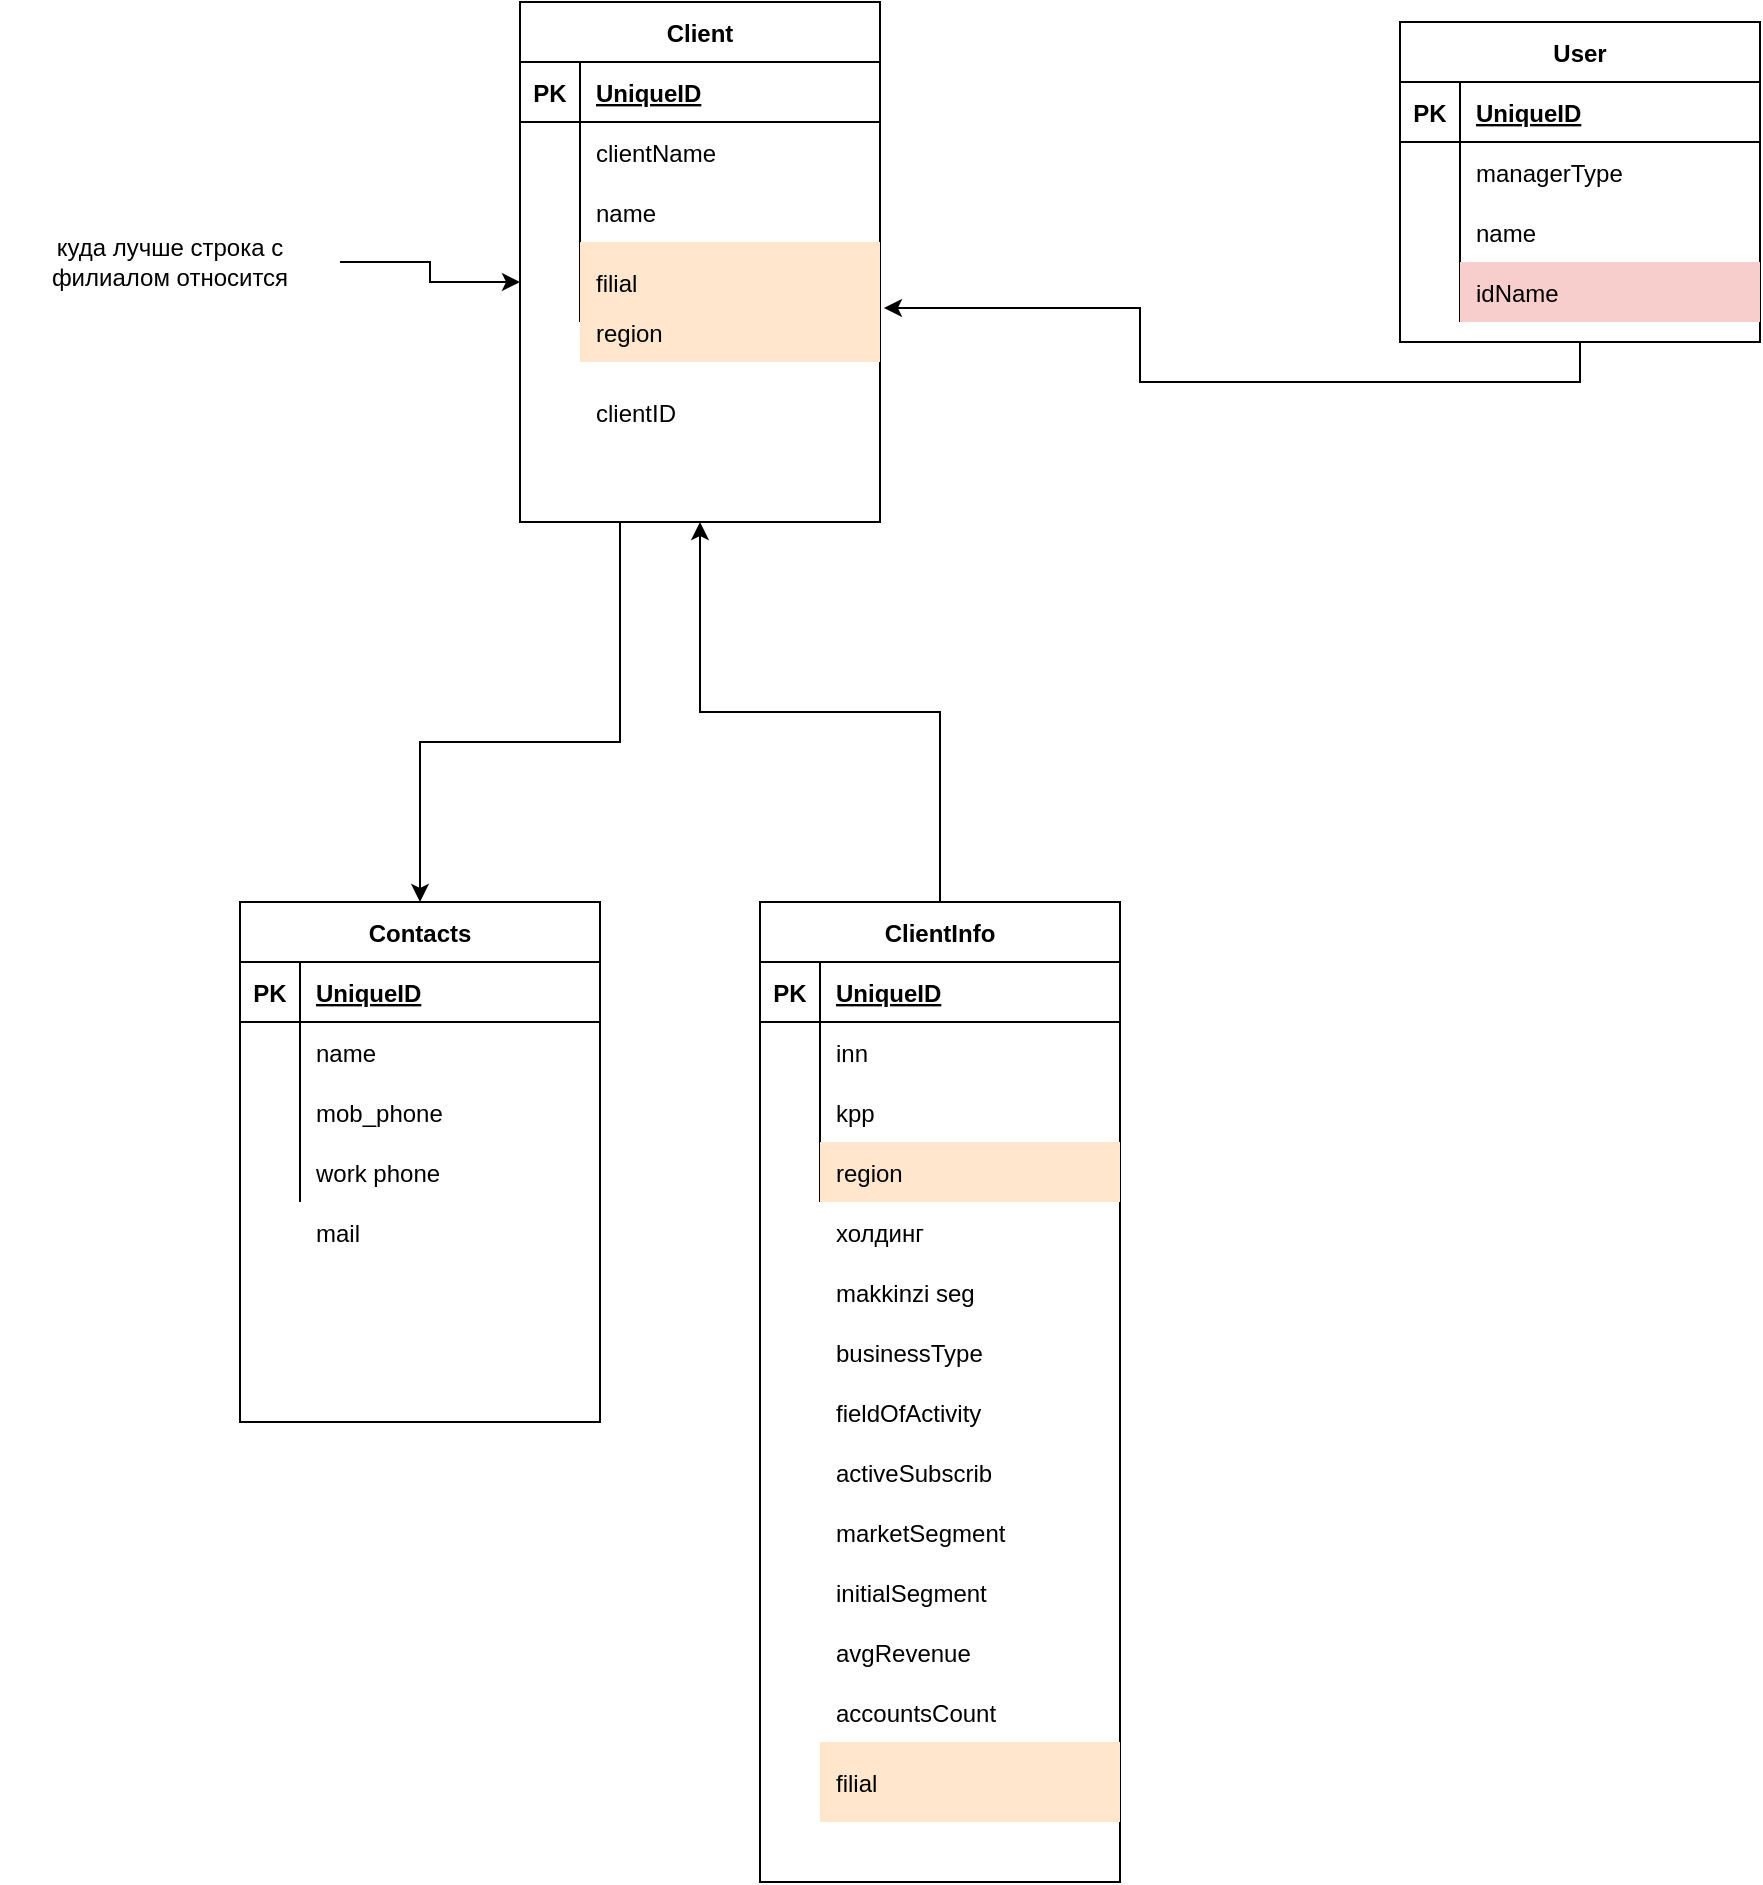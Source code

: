 <mxfile version="13.7.1" type="github">
  <diagram id="R2lEEEUBdFMjLlhIrx00" name="Page-1">
    <mxGraphModel dx="2272" dy="794" grid="1" gridSize="10" guides="1" tooltips="1" connect="1" arrows="1" fold="1" page="1" pageScale="1" pageWidth="850" pageHeight="1100" math="0" shadow="0" extFonts="Permanent Marker^https://fonts.googleapis.com/css?family=Permanent+Marker">
      <root>
        <mxCell id="0" />
        <mxCell id="1" parent="0" />
        <mxCell id="ZXmYxjLJ8FQTE1aZ_M2b-59" style="edgeStyle=orthogonalEdgeStyle;rounded=0;orthogonalLoop=1;jettySize=auto;html=1;exitX=0.5;exitY=0;exitDx=0;exitDy=0;entryX=0.5;entryY=1;entryDx=0;entryDy=0;" edge="1" parent="1" source="ZXmYxjLJ8FQTE1aZ_M2b-41" target="ZXmYxjLJ8FQTE1aZ_M2b-2">
          <mxGeometry relative="1" as="geometry" />
        </mxCell>
        <mxCell id="ZXmYxjLJ8FQTE1aZ_M2b-41" value="ClientInfo" style="shape=table;startSize=30;container=1;collapsible=1;childLayout=tableLayout;fixedRows=1;rowLines=0;fontStyle=1;align=center;resizeLast=1;" vertex="1" parent="1">
          <mxGeometry x="120" y="480" width="180" height="490" as="geometry" />
        </mxCell>
        <mxCell id="ZXmYxjLJ8FQTE1aZ_M2b-42" value="" style="shape=partialRectangle;collapsible=0;dropTarget=0;pointerEvents=0;fillColor=none;top=0;left=0;bottom=1;right=0;points=[[0,0.5],[1,0.5]];portConstraint=eastwest;" vertex="1" parent="ZXmYxjLJ8FQTE1aZ_M2b-41">
          <mxGeometry y="30" width="180" height="30" as="geometry" />
        </mxCell>
        <mxCell id="ZXmYxjLJ8FQTE1aZ_M2b-43" value="PK" style="shape=partialRectangle;connectable=0;fillColor=none;top=0;left=0;bottom=0;right=0;fontStyle=1;overflow=hidden;" vertex="1" parent="ZXmYxjLJ8FQTE1aZ_M2b-42">
          <mxGeometry width="30" height="30" as="geometry" />
        </mxCell>
        <mxCell id="ZXmYxjLJ8FQTE1aZ_M2b-44" value="UniqueID" style="shape=partialRectangle;connectable=0;fillColor=none;top=0;left=0;bottom=0;right=0;align=left;spacingLeft=6;fontStyle=5;overflow=hidden;" vertex="1" parent="ZXmYxjLJ8FQTE1aZ_M2b-42">
          <mxGeometry x="30" width="150" height="30" as="geometry" />
        </mxCell>
        <mxCell id="ZXmYxjLJ8FQTE1aZ_M2b-45" value="" style="shape=partialRectangle;collapsible=0;dropTarget=0;pointerEvents=0;fillColor=none;top=0;left=0;bottom=0;right=0;points=[[0,0.5],[1,0.5]];portConstraint=eastwest;" vertex="1" parent="ZXmYxjLJ8FQTE1aZ_M2b-41">
          <mxGeometry y="60" width="180" height="30" as="geometry" />
        </mxCell>
        <mxCell id="ZXmYxjLJ8FQTE1aZ_M2b-46" value="" style="shape=partialRectangle;connectable=0;fillColor=none;top=0;left=0;bottom=0;right=0;editable=1;overflow=hidden;" vertex="1" parent="ZXmYxjLJ8FQTE1aZ_M2b-45">
          <mxGeometry width="30" height="30" as="geometry" />
        </mxCell>
        <mxCell id="ZXmYxjLJ8FQTE1aZ_M2b-47" value="inn" style="shape=partialRectangle;connectable=0;fillColor=none;top=0;left=0;bottom=0;right=0;align=left;spacingLeft=6;overflow=hidden;" vertex="1" parent="ZXmYxjLJ8FQTE1aZ_M2b-45">
          <mxGeometry x="30" width="150" height="30" as="geometry" />
        </mxCell>
        <mxCell id="ZXmYxjLJ8FQTE1aZ_M2b-48" value="" style="shape=partialRectangle;collapsible=0;dropTarget=0;pointerEvents=0;fillColor=none;top=0;left=0;bottom=0;right=0;points=[[0,0.5],[1,0.5]];portConstraint=eastwest;" vertex="1" parent="ZXmYxjLJ8FQTE1aZ_M2b-41">
          <mxGeometry y="90" width="180" height="30" as="geometry" />
        </mxCell>
        <mxCell id="ZXmYxjLJ8FQTE1aZ_M2b-49" value="" style="shape=partialRectangle;connectable=0;fillColor=none;top=0;left=0;bottom=0;right=0;editable=1;overflow=hidden;" vertex="1" parent="ZXmYxjLJ8FQTE1aZ_M2b-48">
          <mxGeometry width="30" height="30" as="geometry" />
        </mxCell>
        <mxCell id="ZXmYxjLJ8FQTE1aZ_M2b-50" value="kpp" style="shape=partialRectangle;connectable=0;fillColor=none;top=0;left=0;bottom=0;right=0;align=left;spacingLeft=6;overflow=hidden;" vertex="1" parent="ZXmYxjLJ8FQTE1aZ_M2b-48">
          <mxGeometry x="30" width="150" height="30" as="geometry" />
        </mxCell>
        <mxCell id="ZXmYxjLJ8FQTE1aZ_M2b-51" value="" style="shape=partialRectangle;collapsible=0;dropTarget=0;pointerEvents=0;fillColor=none;top=0;left=0;bottom=0;right=0;points=[[0,0.5],[1,0.5]];portConstraint=eastwest;" vertex="1" parent="ZXmYxjLJ8FQTE1aZ_M2b-41">
          <mxGeometry y="120" width="180" height="30" as="geometry" />
        </mxCell>
        <mxCell id="ZXmYxjLJ8FQTE1aZ_M2b-52" value="" style="shape=partialRectangle;connectable=0;fillColor=none;top=0;left=0;bottom=0;right=0;editable=1;overflow=hidden;" vertex="1" parent="ZXmYxjLJ8FQTE1aZ_M2b-51">
          <mxGeometry width="30" height="30" as="geometry" />
        </mxCell>
        <mxCell id="ZXmYxjLJ8FQTE1aZ_M2b-53" value="region" style="shape=partialRectangle;connectable=0;fillColor=#ffe6cc;top=0;left=0;bottom=0;right=0;align=left;spacingLeft=6;overflow=hidden;strokeColor=#d79b00;" vertex="1" parent="ZXmYxjLJ8FQTE1aZ_M2b-51">
          <mxGeometry x="30" width="150" height="30" as="geometry" />
        </mxCell>
        <mxCell id="ZXmYxjLJ8FQTE1aZ_M2b-28" value="Contacts" style="shape=table;startSize=30;container=1;collapsible=1;childLayout=tableLayout;fixedRows=1;rowLines=0;fontStyle=1;align=center;resizeLast=1;" vertex="1" parent="1">
          <mxGeometry x="-140" y="480" width="180" height="260" as="geometry" />
        </mxCell>
        <mxCell id="ZXmYxjLJ8FQTE1aZ_M2b-29" value="" style="shape=partialRectangle;collapsible=0;dropTarget=0;pointerEvents=0;fillColor=none;top=0;left=0;bottom=1;right=0;points=[[0,0.5],[1,0.5]];portConstraint=eastwest;" vertex="1" parent="ZXmYxjLJ8FQTE1aZ_M2b-28">
          <mxGeometry y="30" width="180" height="30" as="geometry" />
        </mxCell>
        <mxCell id="ZXmYxjLJ8FQTE1aZ_M2b-30" value="PK" style="shape=partialRectangle;connectable=0;fillColor=none;top=0;left=0;bottom=0;right=0;fontStyle=1;overflow=hidden;" vertex="1" parent="ZXmYxjLJ8FQTE1aZ_M2b-29">
          <mxGeometry width="30" height="30" as="geometry" />
        </mxCell>
        <mxCell id="ZXmYxjLJ8FQTE1aZ_M2b-31" value="UniqueID" style="shape=partialRectangle;connectable=0;fillColor=none;top=0;left=0;bottom=0;right=0;align=left;spacingLeft=6;fontStyle=5;overflow=hidden;" vertex="1" parent="ZXmYxjLJ8FQTE1aZ_M2b-29">
          <mxGeometry x="30" width="150" height="30" as="geometry" />
        </mxCell>
        <mxCell id="ZXmYxjLJ8FQTE1aZ_M2b-32" value="" style="shape=partialRectangle;collapsible=0;dropTarget=0;pointerEvents=0;fillColor=none;top=0;left=0;bottom=0;right=0;points=[[0,0.5],[1,0.5]];portConstraint=eastwest;" vertex="1" parent="ZXmYxjLJ8FQTE1aZ_M2b-28">
          <mxGeometry y="60" width="180" height="30" as="geometry" />
        </mxCell>
        <mxCell id="ZXmYxjLJ8FQTE1aZ_M2b-33" value="" style="shape=partialRectangle;connectable=0;fillColor=none;top=0;left=0;bottom=0;right=0;editable=1;overflow=hidden;" vertex="1" parent="ZXmYxjLJ8FQTE1aZ_M2b-32">
          <mxGeometry width="30" height="30" as="geometry" />
        </mxCell>
        <mxCell id="ZXmYxjLJ8FQTE1aZ_M2b-34" value="name" style="shape=partialRectangle;connectable=0;fillColor=none;top=0;left=0;bottom=0;right=0;align=left;spacingLeft=6;overflow=hidden;" vertex="1" parent="ZXmYxjLJ8FQTE1aZ_M2b-32">
          <mxGeometry x="30" width="150" height="30" as="geometry" />
        </mxCell>
        <mxCell id="ZXmYxjLJ8FQTE1aZ_M2b-35" value="" style="shape=partialRectangle;collapsible=0;dropTarget=0;pointerEvents=0;fillColor=none;top=0;left=0;bottom=0;right=0;points=[[0,0.5],[1,0.5]];portConstraint=eastwest;" vertex="1" parent="ZXmYxjLJ8FQTE1aZ_M2b-28">
          <mxGeometry y="90" width="180" height="30" as="geometry" />
        </mxCell>
        <mxCell id="ZXmYxjLJ8FQTE1aZ_M2b-36" value="" style="shape=partialRectangle;connectable=0;fillColor=none;top=0;left=0;bottom=0;right=0;editable=1;overflow=hidden;" vertex="1" parent="ZXmYxjLJ8FQTE1aZ_M2b-35">
          <mxGeometry width="30" height="30" as="geometry" />
        </mxCell>
        <mxCell id="ZXmYxjLJ8FQTE1aZ_M2b-37" value="mob_phone" style="shape=partialRectangle;connectable=0;fillColor=none;top=0;left=0;bottom=0;right=0;align=left;spacingLeft=6;overflow=hidden;" vertex="1" parent="ZXmYxjLJ8FQTE1aZ_M2b-35">
          <mxGeometry x="30" width="150" height="30" as="geometry" />
        </mxCell>
        <mxCell id="ZXmYxjLJ8FQTE1aZ_M2b-38" value="" style="shape=partialRectangle;collapsible=0;dropTarget=0;pointerEvents=0;fillColor=none;top=0;left=0;bottom=0;right=0;points=[[0,0.5],[1,0.5]];portConstraint=eastwest;" vertex="1" parent="ZXmYxjLJ8FQTE1aZ_M2b-28">
          <mxGeometry y="120" width="180" height="30" as="geometry" />
        </mxCell>
        <mxCell id="ZXmYxjLJ8FQTE1aZ_M2b-39" value="" style="shape=partialRectangle;connectable=0;fillColor=none;top=0;left=0;bottom=0;right=0;editable=1;overflow=hidden;" vertex="1" parent="ZXmYxjLJ8FQTE1aZ_M2b-38">
          <mxGeometry width="30" height="30" as="geometry" />
        </mxCell>
        <mxCell id="ZXmYxjLJ8FQTE1aZ_M2b-40" value="work phone" style="shape=partialRectangle;connectable=0;fillColor=none;top=0;left=0;bottom=0;right=0;align=left;spacingLeft=6;overflow=hidden;" vertex="1" parent="ZXmYxjLJ8FQTE1aZ_M2b-38">
          <mxGeometry x="30" width="150" height="30" as="geometry" />
        </mxCell>
        <mxCell id="ZXmYxjLJ8FQTE1aZ_M2b-55" style="edgeStyle=orthogonalEdgeStyle;rounded=0;orthogonalLoop=1;jettySize=auto;html=1;" edge="1" parent="1" source="ZXmYxjLJ8FQTE1aZ_M2b-2" target="ZXmYxjLJ8FQTE1aZ_M2b-28">
          <mxGeometry relative="1" as="geometry">
            <Array as="points">
              <mxPoint x="50" y="400" />
              <mxPoint x="-50" y="400" />
            </Array>
          </mxGeometry>
        </mxCell>
        <mxCell id="ZXmYxjLJ8FQTE1aZ_M2b-2" value="Client" style="shape=table;startSize=30;container=1;collapsible=1;childLayout=tableLayout;fixedRows=1;rowLines=0;fontStyle=1;align=center;resizeLast=1;" vertex="1" parent="1">
          <mxGeometry y="30" width="180" height="260" as="geometry" />
        </mxCell>
        <mxCell id="ZXmYxjLJ8FQTE1aZ_M2b-3" value="" style="shape=partialRectangle;collapsible=0;dropTarget=0;pointerEvents=0;fillColor=none;top=0;left=0;bottom=1;right=0;points=[[0,0.5],[1,0.5]];portConstraint=eastwest;" vertex="1" parent="ZXmYxjLJ8FQTE1aZ_M2b-2">
          <mxGeometry y="30" width="180" height="30" as="geometry" />
        </mxCell>
        <mxCell id="ZXmYxjLJ8FQTE1aZ_M2b-4" value="PK" style="shape=partialRectangle;connectable=0;fillColor=none;top=0;left=0;bottom=0;right=0;fontStyle=1;overflow=hidden;" vertex="1" parent="ZXmYxjLJ8FQTE1aZ_M2b-3">
          <mxGeometry width="30" height="30" as="geometry" />
        </mxCell>
        <mxCell id="ZXmYxjLJ8FQTE1aZ_M2b-5" value="UniqueID" style="shape=partialRectangle;connectable=0;fillColor=none;top=0;left=0;bottom=0;right=0;align=left;spacingLeft=6;fontStyle=5;overflow=hidden;" vertex="1" parent="ZXmYxjLJ8FQTE1aZ_M2b-3">
          <mxGeometry x="30" width="150" height="30" as="geometry" />
        </mxCell>
        <mxCell id="ZXmYxjLJ8FQTE1aZ_M2b-6" value="" style="shape=partialRectangle;collapsible=0;dropTarget=0;pointerEvents=0;fillColor=none;top=0;left=0;bottom=0;right=0;points=[[0,0.5],[1,0.5]];portConstraint=eastwest;" vertex="1" parent="ZXmYxjLJ8FQTE1aZ_M2b-2">
          <mxGeometry y="60" width="180" height="30" as="geometry" />
        </mxCell>
        <mxCell id="ZXmYxjLJ8FQTE1aZ_M2b-7" value="" style="shape=partialRectangle;connectable=0;fillColor=none;top=0;left=0;bottom=0;right=0;editable=1;overflow=hidden;" vertex="1" parent="ZXmYxjLJ8FQTE1aZ_M2b-6">
          <mxGeometry width="30" height="30" as="geometry" />
        </mxCell>
        <mxCell id="ZXmYxjLJ8FQTE1aZ_M2b-8" value="clientName" style="shape=partialRectangle;connectable=0;fillColor=none;top=0;left=0;bottom=0;right=0;align=left;spacingLeft=6;overflow=hidden;" vertex="1" parent="ZXmYxjLJ8FQTE1aZ_M2b-6">
          <mxGeometry x="30" width="150" height="30" as="geometry" />
        </mxCell>
        <mxCell id="ZXmYxjLJ8FQTE1aZ_M2b-9" value="" style="shape=partialRectangle;collapsible=0;dropTarget=0;pointerEvents=0;fillColor=none;top=0;left=0;bottom=0;right=0;points=[[0,0.5],[1,0.5]];portConstraint=eastwest;" vertex="1" parent="ZXmYxjLJ8FQTE1aZ_M2b-2">
          <mxGeometry y="90" width="180" height="30" as="geometry" />
        </mxCell>
        <mxCell id="ZXmYxjLJ8FQTE1aZ_M2b-10" value="" style="shape=partialRectangle;connectable=0;fillColor=none;top=0;left=0;bottom=0;right=0;editable=1;overflow=hidden;" vertex="1" parent="ZXmYxjLJ8FQTE1aZ_M2b-9">
          <mxGeometry width="30" height="30" as="geometry" />
        </mxCell>
        <mxCell id="ZXmYxjLJ8FQTE1aZ_M2b-11" value="name" style="shape=partialRectangle;connectable=0;fillColor=none;top=0;left=0;bottom=0;right=0;align=left;spacingLeft=6;overflow=hidden;" vertex="1" parent="ZXmYxjLJ8FQTE1aZ_M2b-9">
          <mxGeometry x="30" width="150" height="30" as="geometry" />
        </mxCell>
        <mxCell id="ZXmYxjLJ8FQTE1aZ_M2b-12" value="" style="shape=partialRectangle;collapsible=0;dropTarget=0;pointerEvents=0;fillColor=none;top=0;left=0;bottom=0;right=0;points=[[0,0.5],[1,0.5]];portConstraint=eastwest;" vertex="1" parent="ZXmYxjLJ8FQTE1aZ_M2b-2">
          <mxGeometry y="120" width="180" height="40" as="geometry" />
        </mxCell>
        <mxCell id="ZXmYxjLJ8FQTE1aZ_M2b-13" value="" style="shape=partialRectangle;connectable=0;fillColor=none;top=0;left=0;bottom=0;right=0;editable=1;overflow=hidden;" vertex="1" parent="ZXmYxjLJ8FQTE1aZ_M2b-12">
          <mxGeometry width="30" height="40" as="geometry" />
        </mxCell>
        <mxCell id="ZXmYxjLJ8FQTE1aZ_M2b-14" value="filial" style="shape=partialRectangle;connectable=0;fillColor=#ffe6cc;top=0;left=0;bottom=0;right=0;align=left;spacingLeft=6;overflow=hidden;strokeColor=#d79b00;" vertex="1" parent="ZXmYxjLJ8FQTE1aZ_M2b-12">
          <mxGeometry x="30" width="150" height="40" as="geometry" />
        </mxCell>
        <mxCell id="ZXmYxjLJ8FQTE1aZ_M2b-58" style="edgeStyle=orthogonalEdgeStyle;rounded=0;orthogonalLoop=1;jettySize=auto;html=1;exitX=0.5;exitY=1;exitDx=0;exitDy=0;entryX=1.011;entryY=0.825;entryDx=0;entryDy=0;entryPerimeter=0;" edge="1" parent="1" source="ZXmYxjLJ8FQTE1aZ_M2b-15" target="ZXmYxjLJ8FQTE1aZ_M2b-12">
          <mxGeometry relative="1" as="geometry" />
        </mxCell>
        <mxCell id="ZXmYxjLJ8FQTE1aZ_M2b-15" value="User" style="shape=table;startSize=30;container=1;collapsible=1;childLayout=tableLayout;fixedRows=1;rowLines=0;fontStyle=1;align=center;resizeLast=1;" vertex="1" parent="1">
          <mxGeometry x="440" y="40" width="180" height="160" as="geometry" />
        </mxCell>
        <mxCell id="ZXmYxjLJ8FQTE1aZ_M2b-16" value="" style="shape=partialRectangle;collapsible=0;dropTarget=0;pointerEvents=0;fillColor=none;top=0;left=0;bottom=1;right=0;points=[[0,0.5],[1,0.5]];portConstraint=eastwest;" vertex="1" parent="ZXmYxjLJ8FQTE1aZ_M2b-15">
          <mxGeometry y="30" width="180" height="30" as="geometry" />
        </mxCell>
        <mxCell id="ZXmYxjLJ8FQTE1aZ_M2b-17" value="PK" style="shape=partialRectangle;connectable=0;fillColor=none;top=0;left=0;bottom=0;right=0;fontStyle=1;overflow=hidden;" vertex="1" parent="ZXmYxjLJ8FQTE1aZ_M2b-16">
          <mxGeometry width="30" height="30" as="geometry" />
        </mxCell>
        <mxCell id="ZXmYxjLJ8FQTE1aZ_M2b-18" value="UniqueID" style="shape=partialRectangle;connectable=0;fillColor=none;top=0;left=0;bottom=0;right=0;align=left;spacingLeft=6;fontStyle=5;overflow=hidden;" vertex="1" parent="ZXmYxjLJ8FQTE1aZ_M2b-16">
          <mxGeometry x="30" width="150" height="30" as="geometry" />
        </mxCell>
        <mxCell id="ZXmYxjLJ8FQTE1aZ_M2b-19" value="" style="shape=partialRectangle;collapsible=0;dropTarget=0;pointerEvents=0;fillColor=none;top=0;left=0;bottom=0;right=0;points=[[0,0.5],[1,0.5]];portConstraint=eastwest;" vertex="1" parent="ZXmYxjLJ8FQTE1aZ_M2b-15">
          <mxGeometry y="60" width="180" height="30" as="geometry" />
        </mxCell>
        <mxCell id="ZXmYxjLJ8FQTE1aZ_M2b-20" value="" style="shape=partialRectangle;connectable=0;fillColor=none;top=0;left=0;bottom=0;right=0;editable=1;overflow=hidden;" vertex="1" parent="ZXmYxjLJ8FQTE1aZ_M2b-19">
          <mxGeometry width="30" height="30" as="geometry" />
        </mxCell>
        <mxCell id="ZXmYxjLJ8FQTE1aZ_M2b-21" value="managerType" style="shape=partialRectangle;connectable=0;fillColor=none;top=0;left=0;bottom=0;right=0;align=left;spacingLeft=6;overflow=hidden;" vertex="1" parent="ZXmYxjLJ8FQTE1aZ_M2b-19">
          <mxGeometry x="30" width="150" height="30" as="geometry" />
        </mxCell>
        <mxCell id="ZXmYxjLJ8FQTE1aZ_M2b-22" value="" style="shape=partialRectangle;collapsible=0;dropTarget=0;pointerEvents=0;fillColor=none;top=0;left=0;bottom=0;right=0;points=[[0,0.5],[1,0.5]];portConstraint=eastwest;" vertex="1" parent="ZXmYxjLJ8FQTE1aZ_M2b-15">
          <mxGeometry y="90" width="180" height="30" as="geometry" />
        </mxCell>
        <mxCell id="ZXmYxjLJ8FQTE1aZ_M2b-23" value="" style="shape=partialRectangle;connectable=0;fillColor=none;top=0;left=0;bottom=0;right=0;editable=1;overflow=hidden;" vertex="1" parent="ZXmYxjLJ8FQTE1aZ_M2b-22">
          <mxGeometry width="30" height="30" as="geometry" />
        </mxCell>
        <mxCell id="ZXmYxjLJ8FQTE1aZ_M2b-24" value="name" style="shape=partialRectangle;connectable=0;fillColor=none;top=0;left=0;bottom=0;right=0;align=left;spacingLeft=6;overflow=hidden;" vertex="1" parent="ZXmYxjLJ8FQTE1aZ_M2b-22">
          <mxGeometry x="30" width="150" height="30" as="geometry" />
        </mxCell>
        <mxCell id="ZXmYxjLJ8FQTE1aZ_M2b-25" value="" style="shape=partialRectangle;collapsible=0;dropTarget=0;pointerEvents=0;fillColor=none;top=0;left=0;bottom=0;right=0;points=[[0,0.5],[1,0.5]];portConstraint=eastwest;" vertex="1" parent="ZXmYxjLJ8FQTE1aZ_M2b-15">
          <mxGeometry y="120" width="180" height="30" as="geometry" />
        </mxCell>
        <mxCell id="ZXmYxjLJ8FQTE1aZ_M2b-26" value="" style="shape=partialRectangle;connectable=0;fillColor=none;top=0;left=0;bottom=0;right=0;editable=1;overflow=hidden;" vertex="1" parent="ZXmYxjLJ8FQTE1aZ_M2b-25">
          <mxGeometry width="30" height="30" as="geometry" />
        </mxCell>
        <mxCell id="ZXmYxjLJ8FQTE1aZ_M2b-27" value="idName" style="shape=partialRectangle;connectable=0;fillColor=#f8cecc;top=0;left=0;bottom=0;right=0;align=left;spacingLeft=6;overflow=hidden;strokeColor=#b85450;" vertex="1" parent="ZXmYxjLJ8FQTE1aZ_M2b-25">
          <mxGeometry x="30" width="150" height="30" as="geometry" />
        </mxCell>
        <mxCell id="ZXmYxjLJ8FQTE1aZ_M2b-62" value="" style="shape=partialRectangle;connectable=0;fillColor=none;top=0;left=0;bottom=0;right=0;align=left;spacingLeft=6;overflow=hidden;" vertex="1" parent="1">
          <mxGeometry x="30" y="250" width="150" height="30" as="geometry" />
        </mxCell>
        <mxCell id="ZXmYxjLJ8FQTE1aZ_M2b-64" value="initialSegment" style="shape=partialRectangle;connectable=0;fillColor=none;top=0;left=0;bottom=0;right=0;align=left;spacingLeft=6;overflow=hidden;" vertex="1" parent="1">
          <mxGeometry x="150" y="810" width="150" height="30" as="geometry" />
        </mxCell>
        <mxCell id="ZXmYxjLJ8FQTE1aZ_M2b-66" value="холдинг" style="shape=partialRectangle;connectable=0;fillColor=none;top=0;left=0;bottom=0;right=0;align=left;spacingLeft=6;overflow=hidden;" vertex="1" parent="1">
          <mxGeometry x="150" y="630" width="150" height="30" as="geometry" />
        </mxCell>
        <mxCell id="ZXmYxjLJ8FQTE1aZ_M2b-67" value="makkinzi seg" style="shape=partialRectangle;connectable=0;fillColor=none;top=0;left=0;bottom=0;right=0;align=left;spacingLeft=6;overflow=hidden;" vertex="1" parent="1">
          <mxGeometry x="150" y="660" width="150" height="30" as="geometry" />
        </mxCell>
        <mxCell id="ZXmYxjLJ8FQTE1aZ_M2b-69" value="fieldOfActivity" style="shape=partialRectangle;connectable=0;fillColor=none;top=0;left=0;bottom=0;right=0;align=left;spacingLeft=6;overflow=hidden;" vertex="1" parent="1">
          <mxGeometry x="150" y="720" width="150" height="30" as="geometry" />
        </mxCell>
        <mxCell id="ZXmYxjLJ8FQTE1aZ_M2b-70" value="businessType" style="shape=partialRectangle;connectable=0;fillColor=none;top=0;left=0;bottom=0;right=0;align=left;spacingLeft=6;overflow=hidden;" vertex="1" parent="1">
          <mxGeometry x="150" y="690" width="150" height="30" as="geometry" />
        </mxCell>
        <mxCell id="ZXmYxjLJ8FQTE1aZ_M2b-72" value="marketSegment" style="shape=partialRectangle;connectable=0;fillColor=none;top=0;left=0;bottom=0;right=0;align=left;spacingLeft=6;overflow=hidden;" vertex="1" parent="1">
          <mxGeometry x="150" y="780" width="150" height="30" as="geometry" />
        </mxCell>
        <mxCell id="ZXmYxjLJ8FQTE1aZ_M2b-73" value="activeSubscrib" style="shape=partialRectangle;connectable=0;fillColor=none;top=0;left=0;bottom=0;right=0;align=left;spacingLeft=6;overflow=hidden;" vertex="1" parent="1">
          <mxGeometry x="150" y="750" width="150" height="30" as="geometry" />
        </mxCell>
        <mxCell id="ZXmYxjLJ8FQTE1aZ_M2b-75" style="edgeStyle=orthogonalEdgeStyle;rounded=0;orthogonalLoop=1;jettySize=auto;html=1;" edge="1" parent="1" source="ZXmYxjLJ8FQTE1aZ_M2b-74" target="ZXmYxjLJ8FQTE1aZ_M2b-12">
          <mxGeometry relative="1" as="geometry" />
        </mxCell>
        <mxCell id="ZXmYxjLJ8FQTE1aZ_M2b-74" value="куда лучше строка с филиалом относится" style="text;html=1;strokeColor=none;fillColor=none;align=center;verticalAlign=middle;whiteSpace=wrap;rounded=0;" vertex="1" parent="1">
          <mxGeometry x="-260" y="150" width="170" height="20" as="geometry" />
        </mxCell>
        <mxCell id="ZXmYxjLJ8FQTE1aZ_M2b-77" value="avgRevenue" style="shape=partialRectangle;connectable=0;fillColor=none;top=0;left=0;bottom=0;right=0;align=left;spacingLeft=6;overflow=hidden;" vertex="1" parent="1">
          <mxGeometry x="150" y="840" width="150" height="30" as="geometry" />
        </mxCell>
        <mxCell id="ZXmYxjLJ8FQTE1aZ_M2b-78" value="mail" style="shape=partialRectangle;connectable=0;fillColor=none;top=0;left=0;bottom=0;right=0;align=left;spacingLeft=6;overflow=hidden;" vertex="1" parent="1">
          <mxGeometry x="-110" y="630" width="150" height="30" as="geometry" />
        </mxCell>
        <mxCell id="ZXmYxjLJ8FQTE1aZ_M2b-79" value="region" style="shape=partialRectangle;connectable=0;fillColor=#ffe6cc;top=0;left=0;bottom=0;right=0;align=left;spacingLeft=6;overflow=hidden;strokeColor=#d79b00;" vertex="1" parent="1">
          <mxGeometry x="30" y="180" width="150" height="30" as="geometry" />
        </mxCell>
        <mxCell id="ZXmYxjLJ8FQTE1aZ_M2b-80" value="accountsCount" style="shape=partialRectangle;connectable=0;fillColor=none;top=0;left=0;bottom=0;right=0;align=left;spacingLeft=6;overflow=hidden;" vertex="1" parent="1">
          <mxGeometry x="150" y="870" width="150" height="30" as="geometry" />
        </mxCell>
        <mxCell id="ZXmYxjLJ8FQTE1aZ_M2b-81" value="clientID" style="shape=partialRectangle;connectable=0;fillColor=none;top=0;left=0;bottom=0;right=0;align=left;spacingLeft=6;overflow=hidden;" vertex="1" parent="1">
          <mxGeometry x="30" y="220" width="150" height="30" as="geometry" />
        </mxCell>
        <mxCell id="ZXmYxjLJ8FQTE1aZ_M2b-82" value="filial" style="shape=partialRectangle;connectable=0;fillColor=#ffe6cc;top=0;left=0;bottom=0;right=0;align=left;spacingLeft=6;overflow=hidden;strokeColor=#d79b00;" vertex="1" parent="1">
          <mxGeometry x="150" y="900" width="150" height="40" as="geometry" />
        </mxCell>
      </root>
    </mxGraphModel>
  </diagram>
</mxfile>
